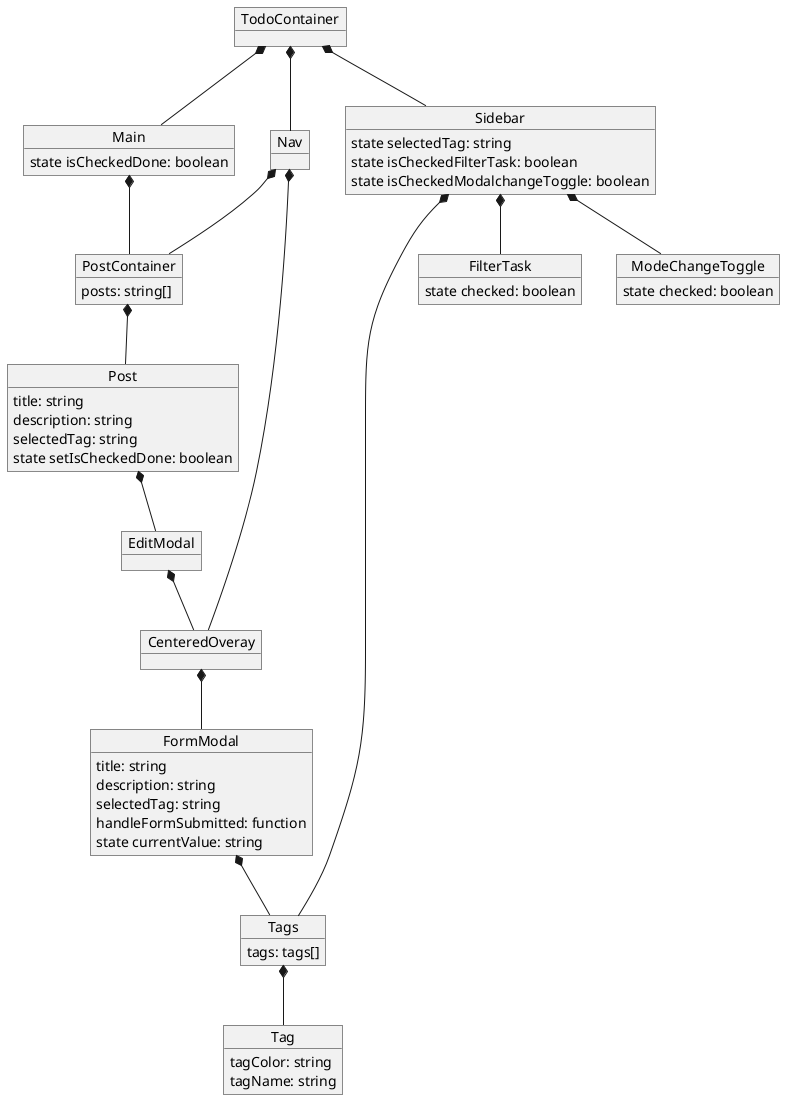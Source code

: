 @startuml todo service
object TodoContainer 

object Nav 
object Sidebar {
    state selectedTag: string
    state isCheckedFilterTask: boolean
    state isCheckedModalchangeToggle: boolean
}
object Main {
    state isCheckedDone: boolean
}

object Tags {
    tags: tags[]
}
object Tag {
    tagColor: string
    tagName: string
}
object FilterTask {
    state checked: boolean
}
object ModeChangeToggle {
    state checked: boolean
}

object PostContainer {
    posts: string[]
}
object Post {
    title: string 
    description: string
    selectedTag: string

    state setIsCheckedDone: boolean
}
object EditModal

object CenteredOveray
object FormModal {
    title: string 
    description: string
    selectedTag: string
    handleFormSubmitted: function
    state currentValue: string
}

TodoContainer *-- Nav
TodoContainer *-- Sidebar
TodoContainer *-- Main

Sidebar *-- Tags
Sidebar *-- FilterTask
Sidebar *-- ModeChangeToggle
Tags *-- Tag

Main *-- PostContainer
Nav *-- PostContainer
PostContainer *-- Post
Post *-- EditModal

Nav *-- CenteredOveray
EditModal *-- CenteredOveray
CenteredOveray *-- FormModal
FormModal *-- Tags

@enduml